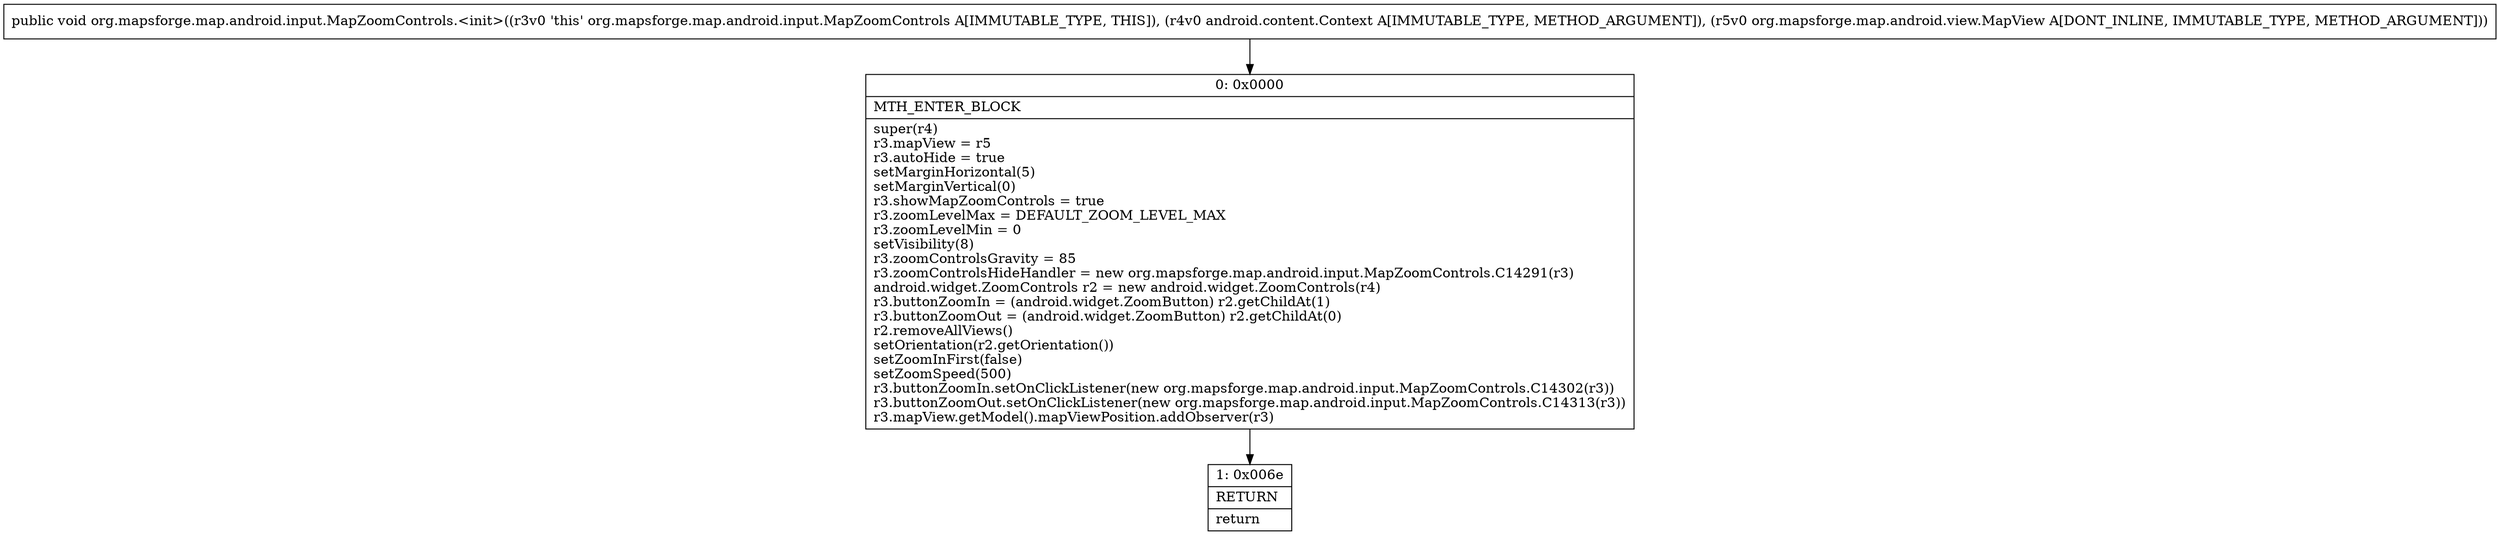 digraph "CFG fororg.mapsforge.map.android.input.MapZoomControls.\<init\>(Landroid\/content\/Context;Lorg\/mapsforge\/map\/android\/view\/MapView;)V" {
Node_0 [shape=record,label="{0\:\ 0x0000|MTH_ENTER_BLOCK\l|super(r4)\lr3.mapView = r5\lr3.autoHide = true\lsetMarginHorizontal(5)\lsetMarginVertical(0)\lr3.showMapZoomControls = true\lr3.zoomLevelMax = DEFAULT_ZOOM_LEVEL_MAX\lr3.zoomLevelMin = 0\lsetVisibility(8)\lr3.zoomControlsGravity = 85\lr3.zoomControlsHideHandler = new org.mapsforge.map.android.input.MapZoomControls.C14291(r3)\landroid.widget.ZoomControls r2 = new android.widget.ZoomControls(r4)\lr3.buttonZoomIn = (android.widget.ZoomButton) r2.getChildAt(1)\lr3.buttonZoomOut = (android.widget.ZoomButton) r2.getChildAt(0)\lr2.removeAllViews()\lsetOrientation(r2.getOrientation())\lsetZoomInFirst(false)\lsetZoomSpeed(500)\lr3.buttonZoomIn.setOnClickListener(new org.mapsforge.map.android.input.MapZoomControls.C14302(r3))\lr3.buttonZoomOut.setOnClickListener(new org.mapsforge.map.android.input.MapZoomControls.C14313(r3))\lr3.mapView.getModel().mapViewPosition.addObserver(r3)\l}"];
Node_1 [shape=record,label="{1\:\ 0x006e|RETURN\l|return\l}"];
MethodNode[shape=record,label="{public void org.mapsforge.map.android.input.MapZoomControls.\<init\>((r3v0 'this' org.mapsforge.map.android.input.MapZoomControls A[IMMUTABLE_TYPE, THIS]), (r4v0 android.content.Context A[IMMUTABLE_TYPE, METHOD_ARGUMENT]), (r5v0 org.mapsforge.map.android.view.MapView A[DONT_INLINE, IMMUTABLE_TYPE, METHOD_ARGUMENT])) }"];
MethodNode -> Node_0;
Node_0 -> Node_1;
}

